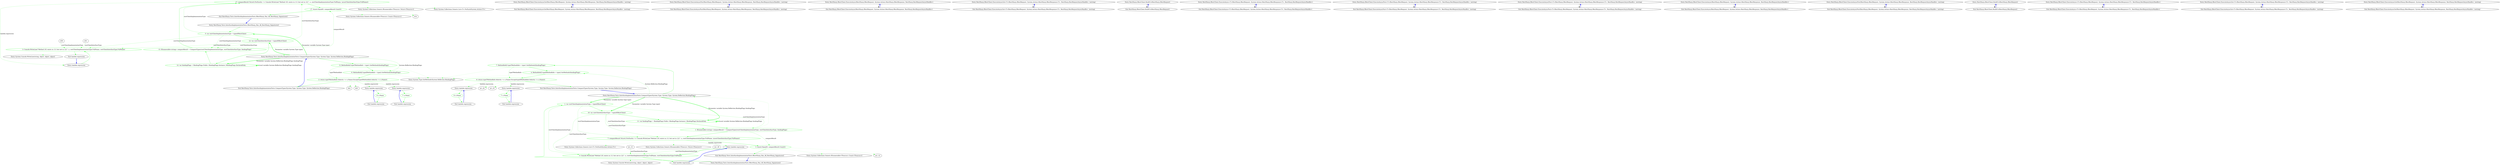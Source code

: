 digraph  {
d14 [cluster="lambda expression", color=green, community=0, label="3: Console.WriteLine(''Method {0} exists in {1} but not in {2}'', x, restClientImplementationType.FullName, restClientInterfaceType.FullName)", span="20-20"];
d15 [cluster="lambda expression", label="Exit lambda expression", span="20-20"];
d16 [cluster="System.Console.WriteLine(string, object, object, object)", label="Entry System.Console.WriteLine(string, object, object, object)", span="0-0"];
d13 [cluster="lambda expression", label="Entry lambda expression", span="20-20"];
d24 [cluster="lambda expression", label="Entry lambda expression", span="31-31"];
d25 [cluster="lambda expression", color=green, community=0, label="7: x.Name", span="31-31"];
d27 [cluster="lambda expression", label="Entry lambda expression", span="31-31"];
d28 [cluster="lambda expression", color=green, community=0, label="9: x.Name", span="31-31"];
d26 [cluster="lambda expression", label="Exit lambda expression", span="31-31"];
d29 [cluster="lambda expression", label="Exit lambda expression", span="31-31"];
d1 [cluster="RestSharp.Tests.InterfaceImplementationTests.IRestSharp_Has_All_RestSharp_Signatures()", color=green, community=0, label="5: var restClientImplementationType = typeof(RestClient)", span="14-14"];
d2 [cluster="RestSharp.Tests.InterfaceImplementationTests.IRestSharp_Has_All_RestSharp_Signatures()", color=green, community=0, label="12: var restClientInterfaceType = typeof(IRestClient)", span="15-15"];
d4 [cluster="RestSharp.Tests.InterfaceImplementationTests.IRestSharp_Has_All_RestSharp_Signatures()", color=green, community=0, label="13: IEnumerable<string> compareResult = CompareTypes(restClientImplementationType, restClientInterfaceType, bindingFlags)", span="19-19"];
d5 [cluster="RestSharp.Tests.InterfaceImplementationTests.IRestSharp_Has_All_RestSharp_Signatures()", color=green, community=0, label="17: compareResult.ToList().ForEach(x => Console.WriteLine(''Method {0} exists in {1} but not in {2}'', x, restClientImplementationType.FullName, \\nrestClientInterfaceType.FullName))", span="20-20"];
d0 [cluster="RestSharp.Tests.InterfaceImplementationTests.IRestSharp_Has_All_RestSharp_Signatures()", label="Entry RestSharp.Tests.InterfaceImplementationTests.IRestSharp_Has_All_RestSharp_Signatures()", span="11-11"];
d3 [cluster="RestSharp.Tests.InterfaceImplementationTests.IRestSharp_Has_All_RestSharp_Signatures()", color=green, community=0, label="12: var bindingFlags = BindingFlags.Public | BindingFlags.Instance | BindingFlags.DeclaredOnly", span="16-16"];
d6 [cluster="RestSharp.Tests.InterfaceImplementationTests.IRestSharp_Has_All_RestSharp_Signatures()", color=green, community=0, label="17: Assert.Equal(0, compareResult.Count())", span="23-23"];
d8 [cluster="RestSharp.Tests.InterfaceImplementationTests.CompareTypes(System.Type, System.Type, System.Reflection.BindingFlags)", label="Entry RestSharp.Tests.InterfaceImplementationTests.CompareTypes(System.Type, System.Type, System.Reflection.BindingFlags)", span="26-26"];
d9 [cluster="System.Collections.Generic.IEnumerable<TSource>.ToList<TSource>()", label="Entry System.Collections.Generic.IEnumerable<TSource>.ToList<TSource>()", span="0-0"];
d10 [cluster="System.Collections.Generic.List<T>.ForEach(System.Action<T>)", label="Entry System.Collections.Generic.List<T>.ForEach(System.Action<T>)", span="0-0"];
d7 [cluster="RestSharp.Tests.InterfaceImplementationTests.IRestSharp_Has_All_RestSharp_Signatures()", label="Exit RestSharp.Tests.InterfaceImplementationTests.IRestSharp_Has_All_RestSharp_Signatures()", span="11-11"];
d11 [cluster="System.Collections.Generic.IEnumerable<TSource>.Count<TSource>()", label="Entry System.Collections.Generic.IEnumerable<TSource>.Count<TSource>()", span="0-0"];
d17 [cluster="RestSharp.Tests.InterfaceImplementationTests.CompareTypes(System.Type, System.Type, System.Reflection.BindingFlags)", color=green, community=0, label="9: MethodInfo[] typeTMethodInfo = type1.GetMethods(bindingFlags)", span="28-28"];
d18 [cluster="RestSharp.Tests.InterfaceImplementationTests.CompareTypes(System.Type, System.Type, System.Reflection.BindingFlags)", color=green, community=0, label="9: MethodInfo[] typeXMethodInfo = type2.GetMethods(bindingFlags)", span="29-29"];
d19 [cluster="RestSharp.Tests.InterfaceImplementationTests.CompareTypes(System.Type, System.Type, System.Reflection.BindingFlags)", color=green, community=0, label="2: return typeTMethodInfo.Select(x => x.Name).Except(typeXMethodInfo.Select(x => x.Name));", span="31-31"];
d21 [cluster="System.Type.GetMethods(System.Reflection.BindingFlags)", label="Entry System.Type.GetMethods(System.Reflection.BindingFlags)", span="0-0"];
d20 [cluster="RestSharp.Tests.InterfaceImplementationTests.CompareTypes(System.Type, System.Type, System.Reflection.BindingFlags)", label="Exit RestSharp.Tests.InterfaceImplementationTests.CompareTypes(System.Type, System.Type, System.Reflection.BindingFlags)", span="26-26"];
m0_6 [cluster="RestSharp.IRestClient.ExecuteAsyncGet(RestSharp.IRestRequest, System.Action<RestSharp.IRestResponse, RestSharp.RestRequestAsyncHandle>, \\nstring)", file="IRestClient.cs", label="Entry RestSharp.IRestClient.ExecuteAsyncGet(RestSharp.IRestRequest, System.Action<RestSharp.IRestResponse, RestSharp.RestRequestAsyncHandle>, \\nstring)", span="79-79"];
m0_7 [cluster="RestSharp.IRestClient.ExecuteAsyncGet(RestSharp.IRestRequest, System.Action<RestSharp.IRestResponse, RestSharp.RestRequestAsyncHandle>, \\nstring)", file="IRestClient.cs", label="Exit RestSharp.IRestClient.ExecuteAsyncGet(RestSharp.IRestRequest, System.Action<RestSharp.IRestResponse, RestSharp.RestRequestAsyncHandle>, \\nstring)", span="79-79"];
m0_8 [cluster="RestSharp.IRestClient.ExecuteAsyncPost(RestSharp.IRestRequest, System.Action<RestSharp.IRestResponse, RestSharp.RestRequestAsyncHandle>, \\nstring)", file="IRestClient.cs", label="Entry RestSharp.IRestClient.ExecuteAsyncPost(RestSharp.IRestRequest, System.Action<RestSharp.IRestResponse, RestSharp.RestRequestAsyncHandle>, \\nstring)", span="87-87"];
m0_9 [cluster="RestSharp.IRestClient.ExecuteAsyncPost(RestSharp.IRestRequest, System.Action<RestSharp.IRestResponse, RestSharp.RestRequestAsyncHandle>, \\nstring)", file="IRestClient.cs", label="Exit RestSharp.IRestClient.ExecuteAsyncPost(RestSharp.IRestRequest, System.Action<RestSharp.IRestResponse, RestSharp.RestRequestAsyncHandle>, \\nstring)", span="87-87"];
m0_0 [cluster="RestSharp.IRestClient.ExecuteAsync(RestSharp.IRestRequest, System.Action<RestSharp.IRestResponse, RestSharp.RestRequestAsyncHandle>)", file="IRestClient.cs", label="Entry RestSharp.IRestClient.ExecuteAsync(RestSharp.IRestRequest, System.Action<RestSharp.IRestResponse, RestSharp.RestRequestAsyncHandle>)", span="52-52"];
m0_1 [cluster="RestSharp.IRestClient.ExecuteAsync(RestSharp.IRestRequest, System.Action<RestSharp.IRestResponse, RestSharp.RestRequestAsyncHandle>)", file="IRestClient.cs", label="Exit RestSharp.IRestClient.ExecuteAsync(RestSharp.IRestRequest, System.Action<RestSharp.IRestResponse, RestSharp.RestRequestAsyncHandle>)", span="52-52"];
m0_10 [cluster="RestSharp.IRestClient.ExecuteAsyncGet<T>(RestSharp.IRestRequest, System.Action<RestSharp.IRestResponse<T>, RestSharp.RestRequestAsyncHandle>, \\nstring)", file="IRestClient.cs", label="Entry RestSharp.IRestClient.ExecuteAsyncGet<T>(RestSharp.IRestRequest, System.Action<RestSharp.IRestResponse<T>, RestSharp.RestRequestAsyncHandle>, \\nstring)", span="96-96"];
m0_11 [cluster="RestSharp.IRestClient.ExecuteAsyncGet<T>(RestSharp.IRestRequest, System.Action<RestSharp.IRestResponse<T>, RestSharp.RestRequestAsyncHandle>, \\nstring)", file="IRestClient.cs", label="Exit RestSharp.IRestClient.ExecuteAsyncGet<T>(RestSharp.IRestRequest, System.Action<RestSharp.IRestResponse<T>, RestSharp.RestRequestAsyncHandle>, \\nstring)", span="96-96"];
m0_4 [cluster="RestSharp.IRestClient.BuildUri(RestSharp.IRestRequest)", file="IRestClient.cs", label="Entry RestSharp.IRestClient.BuildUri(RestSharp.IRestRequest)", span="71-71"];
m0_5 [cluster="RestSharp.IRestClient.BuildUri(RestSharp.IRestRequest)", file="IRestClient.cs", label="Exit RestSharp.IRestClient.BuildUri(RestSharp.IRestRequest)", span="71-71"];
m0_2 [cluster="RestSharp.IRestClient.ExecuteAsync<T>(RestSharp.IRestRequest, System.Action<RestSharp.IRestResponse<T>, RestSharp.RestRequestAsyncHandle>)", file="IRestClient.cs", label="Entry RestSharp.IRestClient.ExecuteAsync<T>(RestSharp.IRestRequest, System.Action<RestSharp.IRestResponse<T>, RestSharp.RestRequestAsyncHandle>)", span="54-54"];
m0_3 [cluster="RestSharp.IRestClient.ExecuteAsync<T>(RestSharp.IRestRequest, System.Action<RestSharp.IRestResponse<T>, RestSharp.RestRequestAsyncHandle>)", file="IRestClient.cs", label="Exit RestSharp.IRestClient.ExecuteAsync<T>(RestSharp.IRestRequest, System.Action<RestSharp.IRestResponse<T>, RestSharp.RestRequestAsyncHandle>)", span="54-54"];
m0_12 [cluster="RestSharp.IRestClient.ExecuteAsyncPost<T>(RestSharp.IRestRequest, System.Action<RestSharp.IRestResponse<T>, RestSharp.RestRequestAsyncHandle>, \\nstring)", file="IRestClient.cs", label="Entry RestSharp.IRestClient.ExecuteAsyncPost<T>(RestSharp.IRestRequest, System.Action<RestSharp.IRestResponse<T>, RestSharp.RestRequestAsyncHandle>, \\nstring)", span="105-105"];
m0_13 [cluster="RestSharp.IRestClient.ExecuteAsyncPost<T>(RestSharp.IRestRequest, System.Action<RestSharp.IRestResponse<T>, RestSharp.RestRequestAsyncHandle>, \\nstring)", file="IRestClient.cs", label="Exit RestSharp.IRestClient.ExecuteAsyncPost<T>(RestSharp.IRestRequest, System.Action<RestSharp.IRestResponse<T>, RestSharp.RestRequestAsyncHandle>, \\nstring)", span="105-105"];
m1_0_12 [cluster="RestSharp.IRestClient.ExecuteAsyncPost<T>(RestSharp.IRestRequest, System.Action<RestSharp.IRestResponse<T>, RestSharp.RestRequestAsyncHandle>, \\nstring)", file=merged, label="Entry RestSharp.IRestClient.ExecuteAsyncPost<T>(RestSharp.IRestRequest, System.Action<RestSharp.IRestResponse<T>, RestSharp.RestRequestAsyncHandle>, \\nstring)", span="105-105"];
m1_0_13 [cluster="RestSharp.IRestClient.ExecuteAsyncPost<T>(RestSharp.IRestRequest, System.Action<RestSharp.IRestResponse<T>, RestSharp.RestRequestAsyncHandle>, \\nstring)", file=merged, label="Exit RestSharp.IRestClient.ExecuteAsyncPost<T>(RestSharp.IRestRequest, System.Action<RestSharp.IRestResponse<T>, RestSharp.RestRequestAsyncHandle>, \\nstring)", span="105-105"];
m1_0_0 [cluster="RestSharp.IRestClient.ExecuteAsync(RestSharp.IRestRequest, System.Action<RestSharp.IRestResponse, RestSharp.RestRequestAsyncHandle>)", file=merged, label="Entry RestSharp.IRestClient.ExecuteAsync(RestSharp.IRestRequest, System.Action<RestSharp.IRestResponse, RestSharp.RestRequestAsyncHandle>)", span="52-52"];
m1_0_1 [cluster="RestSharp.IRestClient.ExecuteAsync(RestSharp.IRestRequest, System.Action<RestSharp.IRestResponse, RestSharp.RestRequestAsyncHandle>)", file=merged, label="Exit RestSharp.IRestClient.ExecuteAsync(RestSharp.IRestRequest, System.Action<RestSharp.IRestResponse, RestSharp.RestRequestAsyncHandle>)", span="52-52"];
m1_11 [cluster="System.Collections.Generic.IEnumerable<TSource>.Count<TSource>()", file=merged, label="Entry System.Collections.Generic.IEnumerable<TSource>.Count<TSource>()", span="0-0"];
m1_0_8 [cluster="RestSharp.IRestClient.ExecuteAsyncPost(RestSharp.IRestRequest, System.Action<RestSharp.IRestResponse, RestSharp.RestRequestAsyncHandle>, \\nstring)", file=merged, label="Entry RestSharp.IRestClient.ExecuteAsyncPost(RestSharp.IRestRequest, System.Action<RestSharp.IRestResponse, RestSharp.RestRequestAsyncHandle>, \\nstring)", span="87-87"];
m1_0_9 [cluster="RestSharp.IRestClient.ExecuteAsyncPost(RestSharp.IRestRequest, System.Action<RestSharp.IRestResponse, RestSharp.RestRequestAsyncHandle>, \\nstring)", file=merged, label="Exit RestSharp.IRestClient.ExecuteAsyncPost(RestSharp.IRestRequest, System.Action<RestSharp.IRestResponse, RestSharp.RestRequestAsyncHandle>, \\nstring)", span="87-87"];
m1_0 [cluster="RestSharp.Tests.InterfaceImplementationTests.IRestSharp_Has_All_RestSharp_Signatures()", file=merged, label="Entry RestSharp.Tests.InterfaceImplementationTests.IRestSharp_Has_All_RestSharp_Signatures()", span="11-11"];
m1_1 [cluster="RestSharp.Tests.InterfaceImplementationTests.IRestSharp_Has_All_RestSharp_Signatures()", color=green, community=0, file=merged, label="1: var restClientImplementationType = typeof(RestClient)", span="14-14"];
m1_2 [cluster="RestSharp.Tests.InterfaceImplementationTests.IRestSharp_Has_All_RestSharp_Signatures()", color=green, community=0, file=merged, label="16: var restClientInterfaceType = typeof(IRestClient)", span="15-15"];
m1_4 [cluster="RestSharp.Tests.InterfaceImplementationTests.IRestSharp_Has_All_RestSharp_Signatures()", color=green, community=0, file=merged, label="1: IEnumerable<string> compareResult = CompareTypes(restClientImplementationType, restClientInterfaceType, bindingFlags)", span="19-19"];
m1_5 [cluster="RestSharp.Tests.InterfaceImplementationTests.IRestSharp_Has_All_RestSharp_Signatures()", color=green, community=0, file=merged, label="7: compareResult.ToList().ForEach(x => Console.WriteLine(''Method {0} exists in {1} but not in {2}'', x, restClientImplementationType.FullName, \\nrestClientInterfaceType.FullName))", span="20-20"];
m1_3 [cluster="RestSharp.Tests.InterfaceImplementationTests.IRestSharp_Has_All_RestSharp_Signatures()", color=green, community=0, file=merged, label="11: var bindingFlags = BindingFlags.Public | BindingFlags.Instance | BindingFlags.DeclaredOnly", span="16-16"];
m1_6 [cluster="RestSharp.Tests.InterfaceImplementationTests.IRestSharp_Has_All_RestSharp_Signatures()", color=green, community=0, file=merged, label="3: Assert.Equal(0, compareResult.Count())", span="23-23"];
m1_7 [cluster="RestSharp.Tests.InterfaceImplementationTests.IRestSharp_Has_All_RestSharp_Signatures()", file=merged, label="Exit RestSharp.Tests.InterfaceImplementationTests.IRestSharp_Has_All_RestSharp_Signatures()", span="11-11"];
m1_0_4 [cluster="RestSharp.IRestClient.BuildUri(RestSharp.IRestRequest)", file=merged, label="Entry RestSharp.IRestClient.BuildUri(RestSharp.IRestRequest)", span="71-71"];
m1_0_5 [cluster="RestSharp.IRestClient.BuildUri(RestSharp.IRestRequest)", file=merged, label="Exit RestSharp.IRestClient.BuildUri(RestSharp.IRestRequest)", span="71-71"];
m1_0_2 [cluster="RestSharp.IRestClient.ExecuteAsync<T>(RestSharp.IRestRequest, System.Action<RestSharp.IRestResponse<T>, RestSharp.RestRequestAsyncHandle>)", file=merged, label="Entry RestSharp.IRestClient.ExecuteAsync<T>(RestSharp.IRestRequest, System.Action<RestSharp.IRestResponse<T>, RestSharp.RestRequestAsyncHandle>)", span="54-54"];
m1_0_3 [cluster="RestSharp.IRestClient.ExecuteAsync<T>(RestSharp.IRestRequest, System.Action<RestSharp.IRestResponse<T>, RestSharp.RestRequestAsyncHandle>)", file=merged, label="Exit RestSharp.IRestClient.ExecuteAsync<T>(RestSharp.IRestRequest, System.Action<RestSharp.IRestResponse<T>, RestSharp.RestRequestAsyncHandle>)", span="54-54"];
m1_16 [cluster="System.Console.WriteLine(string, object, object, object)", file=merged, label="Entry System.Console.WriteLine(string, object, object, object)", span="0-0"];
m1_0_10 [cluster="RestSharp.IRestClient.ExecuteAsyncGet<T>(RestSharp.IRestRequest, System.Action<RestSharp.IRestResponse<T>, RestSharp.RestRequestAsyncHandle>, \\nstring)", file=merged, label="Entry RestSharp.IRestClient.ExecuteAsyncGet<T>(RestSharp.IRestRequest, System.Action<RestSharp.IRestResponse<T>, RestSharp.RestRequestAsyncHandle>, \\nstring)", span="96-96"];
m1_0_11 [cluster="RestSharp.IRestClient.ExecuteAsyncGet<T>(RestSharp.IRestRequest, System.Action<RestSharp.IRestResponse<T>, RestSharp.RestRequestAsyncHandle>, \\nstring)", file=merged, label="Exit RestSharp.IRestClient.ExecuteAsyncGet<T>(RestSharp.IRestRequest, System.Action<RestSharp.IRestResponse<T>, RestSharp.RestRequestAsyncHandle>, \\nstring)", span="96-96"];
m1_10 [cluster="System.Collections.Generic.List<T>.ForEach(System.Action<T>)", file=merged, label="Entry System.Collections.Generic.List<T>.ForEach(System.Action<T>)", span="0-0"];
m1_8 [cluster="RestSharp.Tests.InterfaceImplementationTests.CompareTypes(System.Type, System.Type, System.Reflection.BindingFlags)", file=merged, label="Entry RestSharp.Tests.InterfaceImplementationTests.CompareTypes(System.Type, System.Type, System.Reflection.BindingFlags)", span="26-26"];
m1_17 [cluster="RestSharp.Tests.InterfaceImplementationTests.CompareTypes(System.Type, System.Type, System.Reflection.BindingFlags)", color=green, community=0, file=merged, label="7: MethodInfo[] typeTMethodInfo = type1.GetMethods(bindingFlags)", span="28-28"];
m1_18 [cluster="RestSharp.Tests.InterfaceImplementationTests.CompareTypes(System.Type, System.Type, System.Reflection.BindingFlags)", color=green, community=0, file=merged, label="4: MethodInfo[] typeXMethodInfo = type2.GetMethods(bindingFlags)", span="29-29"];
m1_19 [cluster="RestSharp.Tests.InterfaceImplementationTests.CompareTypes(System.Type, System.Type, System.Reflection.BindingFlags)", color=green, community=0, file=merged, label="6: return typeTMethodInfo.Select(x => x.Name).Except(typeXMethodInfo.Select(x => x.Name));", span="31-31"];
m1_20 [cluster="RestSharp.Tests.InterfaceImplementationTests.CompareTypes(System.Type, System.Type, System.Reflection.BindingFlags)", file=merged, label="Exit RestSharp.Tests.InterfaceImplementationTests.CompareTypes(System.Type, System.Type, System.Reflection.BindingFlags)", span="26-26"];
m1_0_6 [cluster="RestSharp.IRestClient.ExecuteAsyncGet(RestSharp.IRestRequest, System.Action<RestSharp.IRestResponse, RestSharp.RestRequestAsyncHandle>, \\nstring)", file=merged, label="Entry RestSharp.IRestClient.ExecuteAsyncGet(RestSharp.IRestRequest, System.Action<RestSharp.IRestResponse, RestSharp.RestRequestAsyncHandle>, \\nstring)", span="79-79"];
m1_0_7 [cluster="RestSharp.IRestClient.ExecuteAsyncGet(RestSharp.IRestRequest, System.Action<RestSharp.IRestResponse, RestSharp.RestRequestAsyncHandle>, \\nstring)", file=merged, label="Exit RestSharp.IRestClient.ExecuteAsyncGet(RestSharp.IRestRequest, System.Action<RestSharp.IRestResponse, RestSharp.RestRequestAsyncHandle>, \\nstring)", span="79-79"];
m1_27 [cluster="lambda expression", file=merged, label="Entry lambda expression", span="31-31"];
m1_14 [cluster="lambda expression", color=green, community=0, file=merged, label="3: Console.WriteLine(''Method {0} exists in {1} but not in {2}'', x, restClientImplementationType.FullName, restClientInterfaceType.FullName)", span="20-20"];
m1_15 [cluster="lambda expression", file=merged, label="Exit lambda expression", span="20-20"];
m1_13 [cluster="lambda expression", file=merged, label="Entry lambda expression", span="20-20"];
m1_24 [cluster="lambda expression", file=merged, label="Entry lambda expression", span="31-31"];
m1_25 [cluster="lambda expression", color=green, community=0, file=merged, label="9: x.Name", span="31-31"];
m1_28 [cluster="lambda expression", color=green, community=0, file=merged, label="7: x.Name", span="31-31"];
m1_26 [cluster="lambda expression", file=merged, label="Exit lambda expression", span="31-31"];
m1_29 [cluster="lambda expression", file=merged, label="Exit lambda expression", span="31-31"];
m1_9 [cluster="System.Collections.Generic.IEnumerable<TSource>.ToList<TSource>()", file=merged, label="Entry System.Collections.Generic.IEnumerable<TSource>.ToList<TSource>()", span="0-0"];
d12;
d22;
d23;
m1_12;
m1_22;
m1_23;
d30;
d31;
m1_30;
m1_31;
d14 -> d15  [color=green, key=0, style=solid];
d14 -> d16  [color=green, key=2, style=dotted];
d15 -> d13  [color=blue, key=0, style=bold];
d13 -> d14  [color=green, key=0, style=solid];
d24 -> d25  [color=green, key=0, style=solid];
d25 -> d26  [color=green, key=0, style=solid];
d27 -> d28  [color=green, key=0, style=solid];
d28 -> d29  [color=green, key=0, style=solid];
d26 -> d24  [color=blue, key=0, style=bold];
d29 -> d27  [color=blue, key=0, style=bold];
d1 -> d14  [color=green, key=1, label=restClientImplementationType, style=dashed];
d1 -> d2  [color=green, key=0, style=solid];
d1 -> d4  [color=green, key=1, label=restClientImplementationType, style=dashed];
d1 -> d5  [color=green, key=1, label=restClientImplementationType, style=dashed];
d2 -> d14  [color=green, key=1, label=restClientInterfaceType, style=dashed];
d2 -> d4  [color=green, key=1, label=restClientInterfaceType, style=dashed];
d2 -> d5  [color=green, key=1, label=restClientInterfaceType, style=dashed];
d2 -> d3  [color=green, key=0, style=solid];
d4 -> d5  [color=green, key=0, style=solid];
d4 -> d6  [color=green, key=1, label=compareResult, style=dashed];
d4 -> d8  [color=green, key=2, style=dotted];
d5 -> d13  [color=green, key=1, label="lambda expression", style=dashed];
d5 -> d9  [color=green, key=2, style=dotted];
d5 -> d6  [color=green, key=0, style=solid];
d5 -> d10  [color=green, key=2, style=dotted];
d0 -> d1  [color=green, key=0, style=solid];
d3 -> d4  [color=green, key=0, style=solid];
d3 -> d3  [color=green, key=3, label="Local variable System.Reflection.BindingFlags bindingFlags", style=bold];
d6 -> d7  [color=green, key=0, style=solid];
d6 -> d11  [color=green, key=2, style=dotted];
d6 -> d12  [color=green, key=2, style=dotted];
d8 -> d1  [color=green, key=3, label="Parameter variable System.Type type1", style=bold];
d8 -> d2  [color=green, key=3, label="Parameter variable System.Type type2", style=bold];
d8 -> d3  [color=green, key=3, label="Parameter variable System.Reflection.BindingFlags bindingFlags", style=bold];
d8 -> d17  [color=green, key=0, style=solid];
d8 -> d18  [color=green, key=1, label="System.Reflection.BindingFlags", style=dashed];
d7 -> d0  [color=blue, key=0, style=bold];
d17 -> d18  [color=green, key=0, style=solid];
d17 -> d19  [color=green, key=1, label=typeTMethodInfo, style=dashed];
d17 -> d21  [color=green, key=2, style=dotted];
d18 -> d19  [color=green, key=0, style=solid];
d18 -> d21  [color=green, key=2, style=dotted];
d19 -> d24  [color=green, key=1, label="lambda expression", style=dashed];
d19 -> d27  [color=green, key=1, label="lambda expression", style=dashed];
d19 -> d20  [color=green, key=0, style=solid];
d19 -> d22  [color=green, key=2, style=dotted];
d19 -> d23  [color=green, key=2, style=dotted];
d20 -> d8  [color=blue, key=0, style=bold];
m0_6 -> m0_7  [key=0, style=solid];
m0_7 -> m0_6  [color=blue, key=0, style=bold];
m0_8 -> m0_9  [key=0, style=solid];
m0_9 -> m0_8  [color=blue, key=0, style=bold];
m0_0 -> m0_1  [key=0, style=solid];
m0_1 -> m0_0  [color=blue, key=0, style=bold];
m0_10 -> m0_11  [key=0, style=solid];
m0_11 -> m0_10  [color=blue, key=0, style=bold];
m0_4 -> m0_5  [key=0, style=solid];
m0_5 -> m0_4  [color=blue, key=0, style=bold];
m0_2 -> m0_3  [key=0, style=solid];
m0_3 -> m0_2  [color=blue, key=0, style=bold];
m0_12 -> m0_13  [key=0, style=solid];
m0_13 -> m0_12  [color=blue, key=0, style=bold];
m1_0_12 -> m1_0_13  [key=0, style=solid];
m1_0_13 -> m1_0_12  [color=blue, key=0, style=bold];
m1_0_0 -> m1_0_1  [key=0, style=solid];
m1_0_1 -> m1_0_0  [color=blue, key=0, style=bold];
m1_0_8 -> m1_0_9  [key=0, style=solid];
m1_0_9 -> m1_0_8  [color=blue, key=0, style=bold];
m1_0 -> m1_1  [color=green, key=0, style=solid];
m1_1 -> m1_14  [color=green, key=1, label=restClientImplementationType, style=dashed];
m1_1 -> m1_2  [color=green, key=0, style=solid];
m1_1 -> m1_4  [color=green, key=1, label=restClientImplementationType, style=dashed];
m1_1 -> m1_5  [color=green, key=1, label=restClientImplementationType, style=dashed];
m1_2 -> m1_14  [color=green, key=1, label=restClientInterfaceType, style=dashed];
m1_2 -> m1_4  [color=green, key=1, label=restClientInterfaceType, style=dashed];
m1_2 -> m1_5  [color=green, key=1, label=restClientInterfaceType, style=dashed];
m1_2 -> m1_3  [color=green, key=0, style=solid];
m1_4 -> m1_5  [color=green, key=0, style=solid];
m1_4 -> m1_6  [color=green, key=1, label=compareResult, style=dashed];
m1_4 -> m1_8  [color=green, key=2, style=dotted];
m1_5 -> m1_13  [color=green, key=1, label="lambda expression", style=dashed];
m1_5 -> m1_9  [color=green, key=2, style=dotted];
m1_5 -> m1_6  [color=green, key=0, style=solid];
m1_5 -> m1_10  [color=green, key=2, style=dotted];
m1_3 -> m1_4  [color=green, key=0, style=solid];
m1_3 -> m1_3  [color=green, key=3, label="Local variable System.Reflection.BindingFlags bindingFlags", style=bold];
m1_6 -> m1_7  [color=green, key=0, style=solid];
m1_6 -> m1_11  [color=green, key=2, style=dotted];
m1_6 -> m1_12  [color=green, key=2, style=dotted];
m1_7 -> m1_0  [color=blue, key=0, style=bold];
m1_0_4 -> m1_0_5  [key=0, style=solid];
m1_0_5 -> m1_0_4  [color=blue, key=0, style=bold];
m1_0_2 -> m1_0_3  [key=0, style=solid];
m1_0_3 -> m1_0_2  [color=blue, key=0, style=bold];
m1_0_10 -> m1_0_11  [key=0, style=solid];
m1_0_11 -> m1_0_10  [color=blue, key=0, style=bold];
m1_8 -> m1_1  [color=green, key=3, label="Parameter variable System.Type type1", style=bold];
m1_8 -> m1_2  [color=green, key=3, label="Parameter variable System.Type type2", style=bold];
m1_8 -> m1_3  [color=green, key=3, label="Parameter variable System.Reflection.BindingFlags bindingFlags", style=bold];
m1_8 -> m1_17  [color=green, key=0, style=solid];
m1_8 -> m1_18  [color=green, key=1, label="System.Reflection.BindingFlags", style=dashed];
m1_17 -> m1_18  [color=green, key=0, style=solid];
m1_17 -> m1_19  [color=green, key=1, label=typeTMethodInfo, style=dashed];
m1_17 -> d21  [color=green, key=2, style=dotted];
m1_18 -> m1_19  [color=green, key=0, style=solid];
m1_18 -> d21  [color=green, key=2, style=dotted];
m1_19 -> m1_24  [color=green, key=1, label="lambda expression", style=dashed];
m1_19 -> m1_27  [color=green, key=1, label="lambda expression", style=dashed];
m1_19 -> m1_20  [color=green, key=0, style=solid];
m1_19 -> m1_22  [color=green, key=2, style=dotted];
m1_19 -> m1_23  [color=green, key=2, style=dotted];
m1_20 -> m1_8  [color=blue, key=0, style=bold];
m1_0_6 -> m1_0_7  [key=0, style=solid];
m1_0_7 -> m1_0_6  [color=blue, key=0, style=bold];
m1_27 -> m1_28  [color=green, key=0, style=solid];
m1_14 -> m1_15  [color=green, key=0, style=solid];
m1_14 -> m1_16  [color=green, key=2, style=dotted];
m1_15 -> m1_13  [color=blue, key=0, style=bold];
m1_13 -> m1_14  [color=green, key=0, style=solid];
m1_24 -> m1_25  [color=green, key=0, style=solid];
m1_25 -> m1_26  [color=green, key=0, style=solid];
m1_28 -> m1_29  [color=green, key=0, style=solid];
m1_26 -> m1_24  [color=blue, key=0, style=bold];
m1_29 -> m1_27  [color=blue, key=0, style=bold];
d30 -> d14  [color=green, key=1, label=restClientImplementationType, style=dashed];
d31 -> d14  [color=green, key=1, label=restClientInterfaceType, style=dashed];
m1_30 -> m1_14  [color=green, key=1, label=restClientImplementationType, style=dashed];
m1_31 -> m1_14  [color=green, key=1, label=restClientInterfaceType, style=dashed];
}
